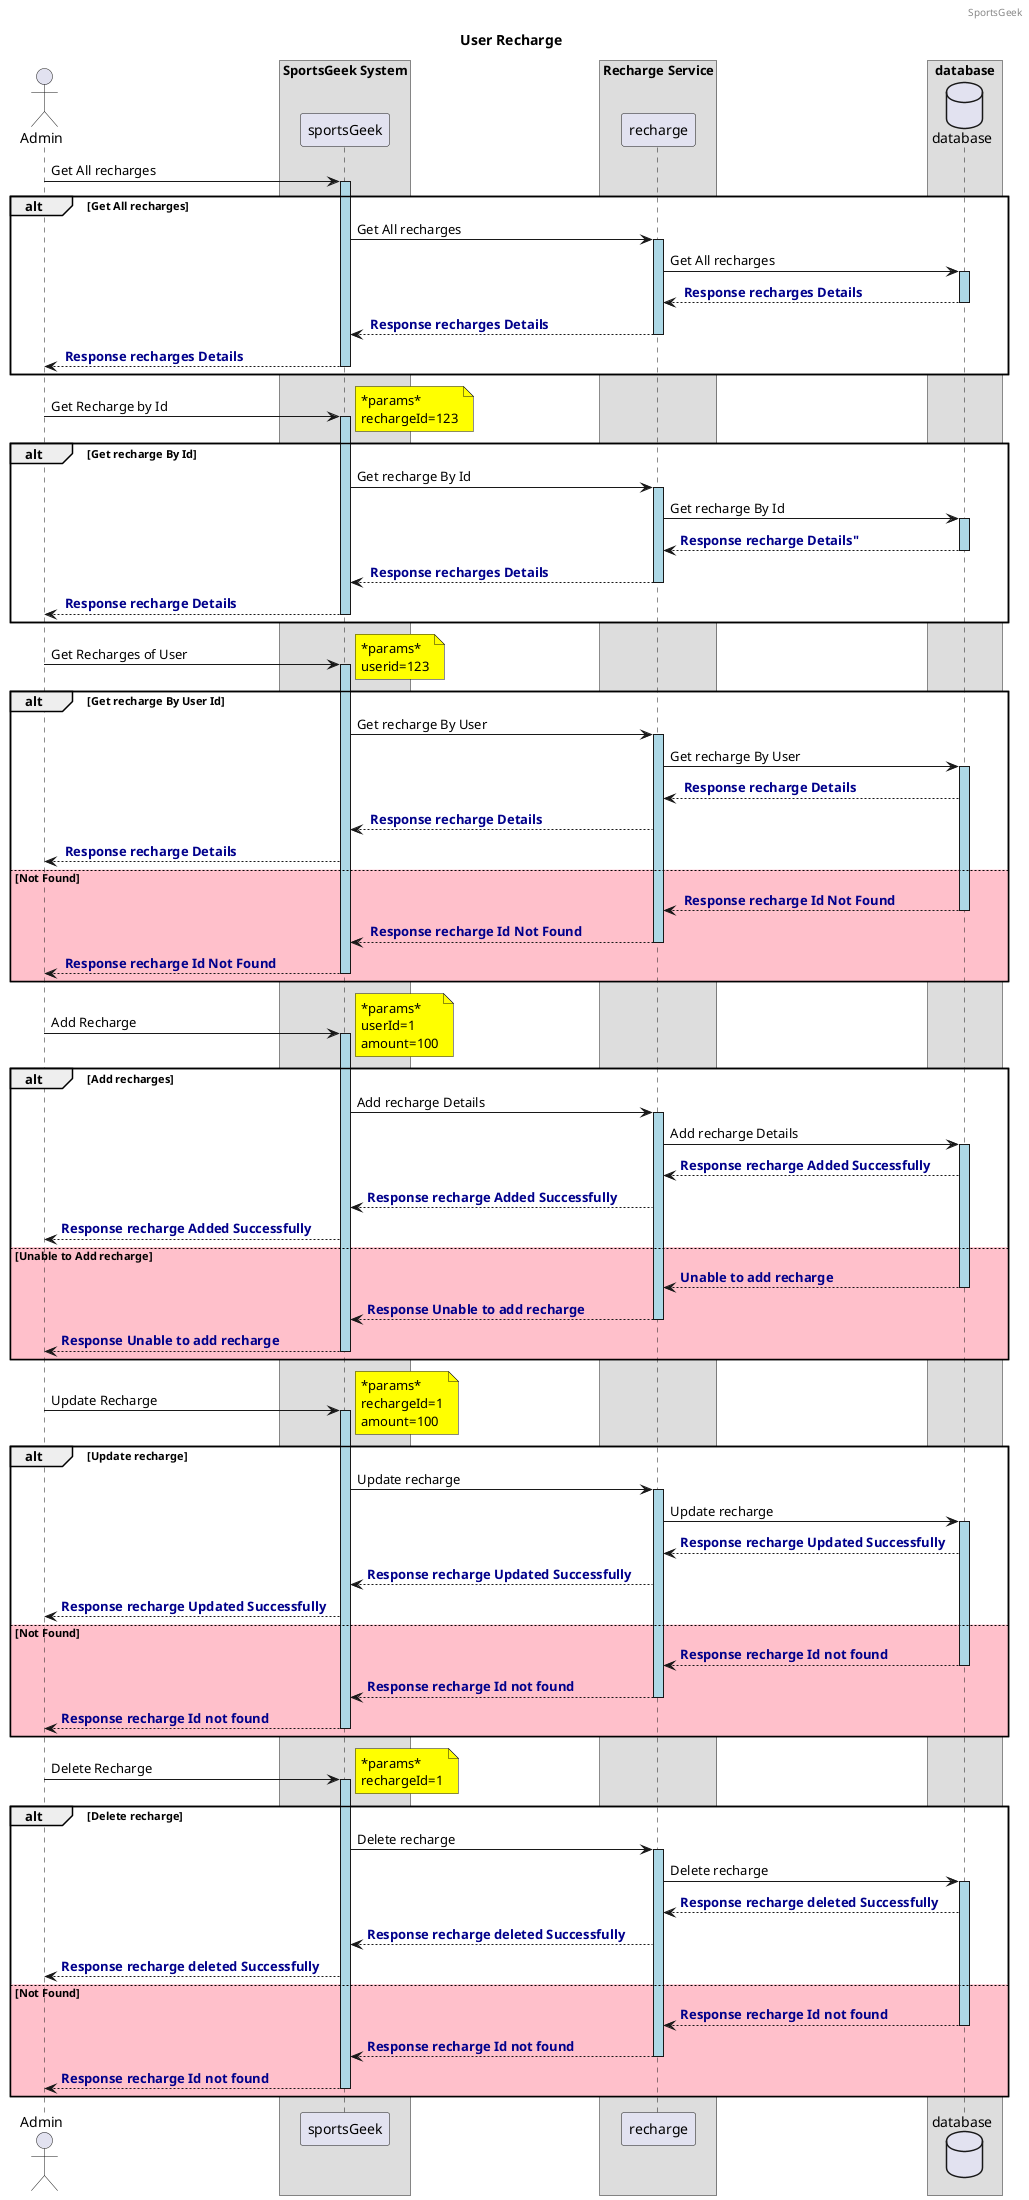 @startuml
header SportsGeek
title User Recharge
skinparam ParticipantPadding 10
skinparam BoxPadding 20
actor Admin
box "SportsGeek System"
 participant sportsGeek
end box
box "Recharge Service"
 participant recharge
end box
box "database"
    database database
end box
Admin -> sportsGeek: Get All recharges
activate sportsGeek #lightblue
alt #white Get All recharges
    sportsGeek -> "recharge" : Get All recharges
    activate recharge #lightblue
    recharge -> "database" : Get All recharges
    activate "database" #lightblue
    "database" --> "recharge" : <font color=darkblue><b> Response recharges Details
deactivate "database"
"recharge" --> "sportsGeek" : <font color=darkblue><b> Response recharges Details
deactivate "recharge"
"sportsGeek" --> Admin : <font color=darkblue><b> Response recharges Details
deactivate "sportsGeek"
end alt

Admin -> "sportsGeek": Get Recharge by Id
activate sportsGeek #lightblue
alt #white Get recharge By Id
note right #yellow
        *params*
        rechargeId=123
        end note
    "sportsGeek" -> "recharge" : Get recharge By Id
    activate recharge #lightblue
    recharge -> "database" : Get recharge By Id
    activate "database" #lightblue
    "database" --> "recharge" : <font color=darkblue><b>Response recharge Details"
deactivate "database"
"recharge" --> "sportsGeek" : <font color=darkblue><b> Response recharges Details
deactivate "recharge"
"sportsGeek" --> Admin : <font color=darkblue><b> Response recharge Details
deactivate "sportsGeek"
end alt


Admin -> "sportsGeek": Get Recharges of User
activate sportsGeek #lightblue
alt #white Get recharge By User Id
note right #yellow
        *params*
        userid=123
        end note
    "sportsGeek" -> "recharge" : Get recharge By User
    activate recharge #lightblue
    recharge -> "database" : Get recharge By User
    activate "database" #lightblue
    "database" --> "recharge" : <font color=darkblue><b> Response recharge Details
"recharge" --> "sportsGeek" : <font color=darkblue><b> Response recharge Details
"sportsGeek" --> Admin : <font color=darkblue><b> Response recharge Details
else #pink Not Found
"database" --> "recharge" : <font color=darkblue><b> Response recharge Id Not Found
deactivate "database"
"recharge" --> "sportsGeek" : <font color=darkblue><b> Response recharge Id Not Found
deactivate "recharge"
"sportsGeek" --> Admin : <font color=darkblue><b> Response recharge Id Not Found
deactivate "sportsGeek"
end alt

Admin -> "sportsGeek": Add Recharge
activate sportsGeek #lightblue
note right #yellow
        *params*
        userId=1
        amount=100
        end note
alt #white Add recharges
    "sportsGeek" -> "recharge" : Add recharge Details
    activate recharge #lightblue
    recharge -> "database" : Add recharge Details
    activate "database" #lightblue
    "database" --> "recharge" : <font color=darkblue><b>Response recharge Added Successfully
"recharge" --> "sportsGeek" : <font color=darkblue><b>Response recharge Added Successfully
"sportsGeek" --> Admin : <font color=darkblue><b>Response recharge Added Successfully
else #pink Unable to Add recharge
"database" --> "recharge" : <font color=darkblue><b>Unable to add recharge
deactivate "database"
"recharge" --> "sportsGeek" : <font color=darkblue><b>Response Unable to add recharge
deactivate "recharge"
"sportsGeek" --> Admin : <font color=darkblue><b>Response Unable to add recharge
deactivate "sportsGeek"
end alt

Admin -> "sportsGeek": Update Recharge
activate sportsGeek #lightblue
note right #yellow
        *params*
        rechargeId=1
        amount=100
        end note
alt #white Update recharge
 "sportsGeek" -> "recharge" : Update recharge
activate recharge #lightblue
    recharge -> "database" : Update recharge
    activate "database" #lightblue
    "database" --> "recharge" : <font color=darkblue><b>Response recharge Updated Successfully
    "recharge" --> "sportsGeek" : <font color=darkblue><b>Response recharge Updated Successfully
    "sportsGeek" --> Admin : <font color=darkblue><b>Response recharge Updated Successfully
else #pink Not Found
"database" --> "recharge" : <font color=darkblue><b>Response recharge Id not found
deactivate "database"
"recharge" --> "sportsGeek" : <font color=darkblue><b>Response recharge Id not found
deactivate "recharge"
"sportsGeek" --> Admin : <font color=darkblue><b>Response recharge Id not found
deactivate "sportsGeek"
end alt

Admin -> "sportsGeek": Delete Recharge
activate sportsGeek #lightblue
note right #yellow
        *params*
        rechargeId=1
        end note
alt #white Delete recharge
 "sportsGeek" -> "recharge" : Delete recharge
activate recharge #lightblue
    recharge -> "database" : Delete recharge
    activate "database" #lightblue
    "database" --> "recharge" : <font color=darkblue><b>Response recharge deleted Successfully
    "recharge" --> "sportsGeek" : <font color=darkblue><b>Response recharge deleted Successfully
    "sportsGeek" --> Admin : <font color=darkblue><b>Response recharge deleted Successfully
else #pink Not Found
"database" --> "recharge" : <font color=darkblue><b>Response recharge Id not found
deactivate "database"
"recharge" --> "sportsGeek" : <font color=darkblue><b>Response recharge Id not found
deactivate "recharge"
"sportsGeek" --> Admin : <font color=darkblue><b>Response recharge Id not found
deactivate "sportsGeek"
end alt
@enduml